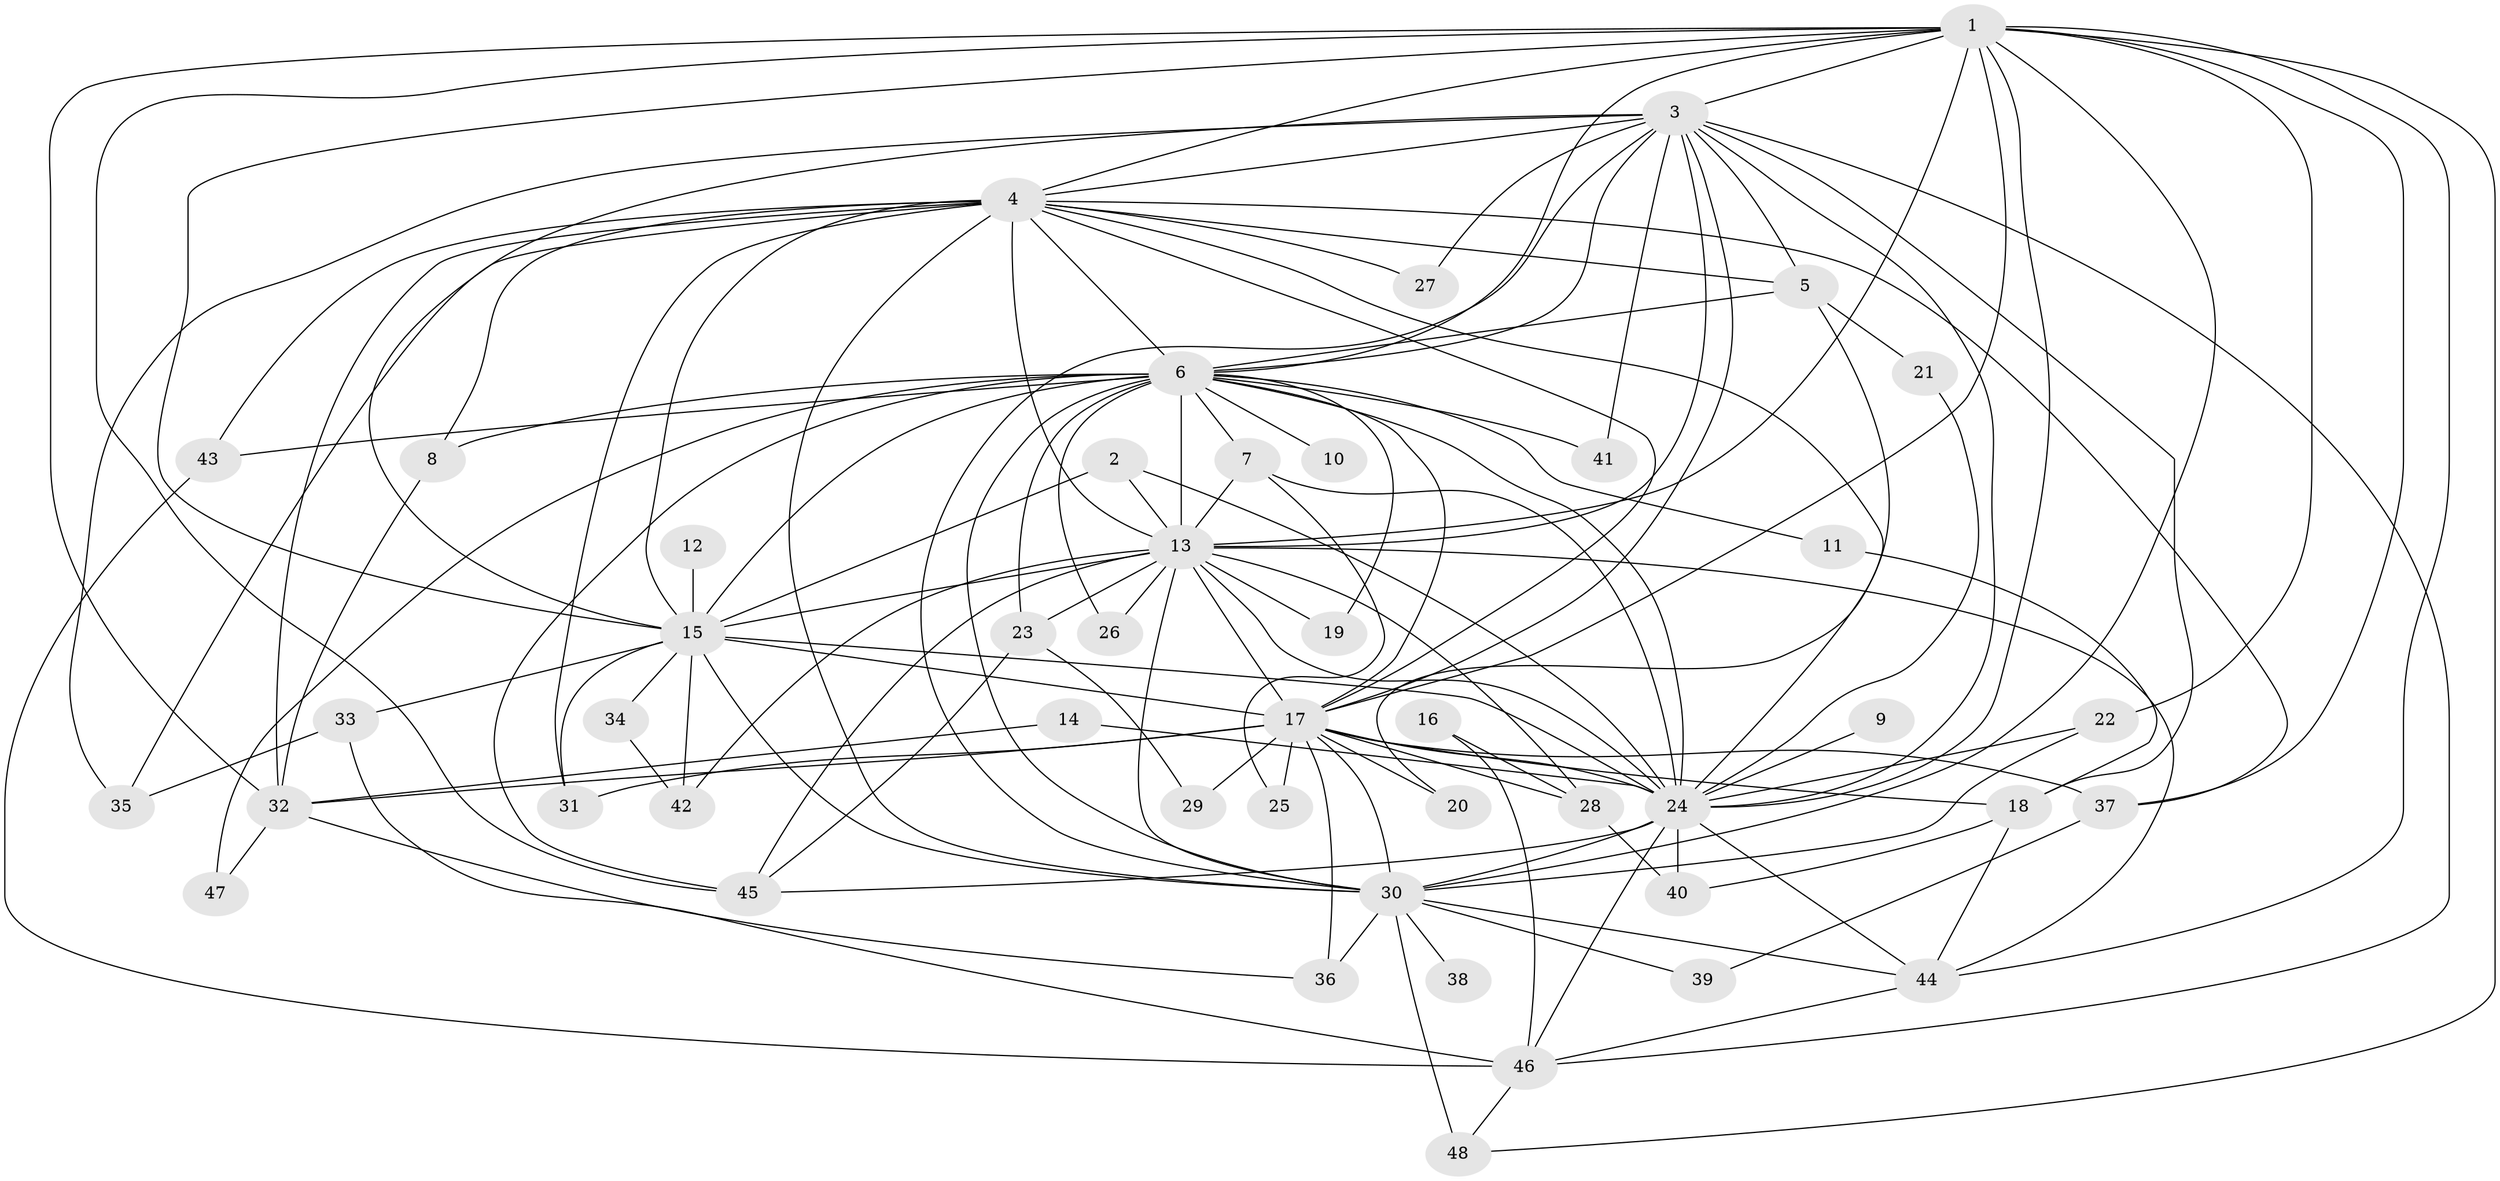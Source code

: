 // original degree distribution, {23: 0.010416666666666666, 19: 0.020833333333333332, 21: 0.020833333333333332, 22: 0.010416666666666666, 17: 0.010416666666666666, 16: 0.020833333333333332, 27: 0.010416666666666666, 6: 0.020833333333333332, 3: 0.1875, 4: 0.08333333333333333, 2: 0.5520833333333334, 5: 0.03125, 7: 0.020833333333333332}
// Generated by graph-tools (version 1.1) at 2025/36/03/04/25 23:36:17]
// undirected, 48 vertices, 130 edges
graph export_dot {
  node [color=gray90,style=filled];
  1;
  2;
  3;
  4;
  5;
  6;
  7;
  8;
  9;
  10;
  11;
  12;
  13;
  14;
  15;
  16;
  17;
  18;
  19;
  20;
  21;
  22;
  23;
  24;
  25;
  26;
  27;
  28;
  29;
  30;
  31;
  32;
  33;
  34;
  35;
  36;
  37;
  38;
  39;
  40;
  41;
  42;
  43;
  44;
  45;
  46;
  47;
  48;
  1 -- 3 [weight=1.0];
  1 -- 4 [weight=1.0];
  1 -- 6 [weight=1.0];
  1 -- 13 [weight=2.0];
  1 -- 15 [weight=1.0];
  1 -- 17 [weight=2.0];
  1 -- 22 [weight=1.0];
  1 -- 24 [weight=1.0];
  1 -- 30 [weight=1.0];
  1 -- 32 [weight=1.0];
  1 -- 37 [weight=1.0];
  1 -- 44 [weight=1.0];
  1 -- 45 [weight=1.0];
  1 -- 48 [weight=1.0];
  2 -- 13 [weight=1.0];
  2 -- 15 [weight=1.0];
  2 -- 24 [weight=1.0];
  3 -- 4 [weight=1.0];
  3 -- 5 [weight=1.0];
  3 -- 6 [weight=1.0];
  3 -- 13 [weight=4.0];
  3 -- 15 [weight=2.0];
  3 -- 17 [weight=1.0];
  3 -- 18 [weight=2.0];
  3 -- 24 [weight=1.0];
  3 -- 27 [weight=2.0];
  3 -- 30 [weight=2.0];
  3 -- 35 [weight=1.0];
  3 -- 41 [weight=1.0];
  3 -- 46 [weight=1.0];
  4 -- 5 [weight=1.0];
  4 -- 6 [weight=3.0];
  4 -- 8 [weight=1.0];
  4 -- 13 [weight=2.0];
  4 -- 15 [weight=1.0];
  4 -- 17 [weight=1.0];
  4 -- 24 [weight=1.0];
  4 -- 27 [weight=1.0];
  4 -- 30 [weight=1.0];
  4 -- 31 [weight=2.0];
  4 -- 32 [weight=1.0];
  4 -- 35 [weight=1.0];
  4 -- 37 [weight=1.0];
  4 -- 43 [weight=1.0];
  5 -- 6 [weight=1.0];
  5 -- 20 [weight=2.0];
  5 -- 21 [weight=1.0];
  6 -- 7 [weight=1.0];
  6 -- 8 [weight=1.0];
  6 -- 10 [weight=1.0];
  6 -- 11 [weight=1.0];
  6 -- 13 [weight=2.0];
  6 -- 15 [weight=1.0];
  6 -- 17 [weight=1.0];
  6 -- 19 [weight=1.0];
  6 -- 23 [weight=1.0];
  6 -- 24 [weight=2.0];
  6 -- 26 [weight=1.0];
  6 -- 30 [weight=2.0];
  6 -- 41 [weight=2.0];
  6 -- 43 [weight=1.0];
  6 -- 45 [weight=1.0];
  6 -- 47 [weight=1.0];
  7 -- 13 [weight=1.0];
  7 -- 24 [weight=1.0];
  7 -- 25 [weight=1.0];
  8 -- 32 [weight=1.0];
  9 -- 24 [weight=1.0];
  11 -- 18 [weight=1.0];
  12 -- 15 [weight=1.0];
  13 -- 15 [weight=3.0];
  13 -- 17 [weight=3.0];
  13 -- 19 [weight=1.0];
  13 -- 23 [weight=2.0];
  13 -- 24 [weight=3.0];
  13 -- 26 [weight=2.0];
  13 -- 28 [weight=1.0];
  13 -- 30 [weight=2.0];
  13 -- 42 [weight=2.0];
  13 -- 44 [weight=1.0];
  13 -- 45 [weight=2.0];
  14 -- 24 [weight=1.0];
  14 -- 32 [weight=1.0];
  15 -- 17 [weight=1.0];
  15 -- 24 [weight=1.0];
  15 -- 30 [weight=1.0];
  15 -- 31 [weight=1.0];
  15 -- 33 [weight=1.0];
  15 -- 34 [weight=1.0];
  15 -- 42 [weight=1.0];
  16 -- 28 [weight=1.0];
  16 -- 46 [weight=1.0];
  17 -- 18 [weight=1.0];
  17 -- 20 [weight=1.0];
  17 -- 24 [weight=1.0];
  17 -- 25 [weight=2.0];
  17 -- 28 [weight=1.0];
  17 -- 29 [weight=1.0];
  17 -- 30 [weight=1.0];
  17 -- 31 [weight=1.0];
  17 -- 32 [weight=1.0];
  17 -- 36 [weight=1.0];
  17 -- 37 [weight=1.0];
  18 -- 40 [weight=1.0];
  18 -- 44 [weight=1.0];
  21 -- 24 [weight=1.0];
  22 -- 24 [weight=1.0];
  22 -- 30 [weight=1.0];
  23 -- 29 [weight=1.0];
  23 -- 45 [weight=1.0];
  24 -- 30 [weight=1.0];
  24 -- 40 [weight=1.0];
  24 -- 44 [weight=1.0];
  24 -- 45 [weight=1.0];
  24 -- 46 [weight=1.0];
  28 -- 40 [weight=1.0];
  30 -- 36 [weight=1.0];
  30 -- 38 [weight=1.0];
  30 -- 39 [weight=1.0];
  30 -- 44 [weight=1.0];
  30 -- 48 [weight=2.0];
  32 -- 36 [weight=1.0];
  32 -- 47 [weight=1.0];
  33 -- 35 [weight=1.0];
  33 -- 46 [weight=1.0];
  34 -- 42 [weight=1.0];
  37 -- 39 [weight=1.0];
  43 -- 46 [weight=1.0];
  44 -- 46 [weight=1.0];
  46 -- 48 [weight=1.0];
}
